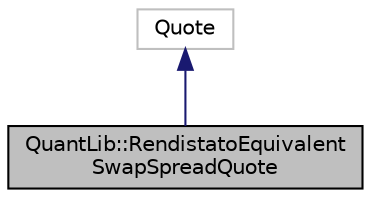 digraph "QuantLib::RendistatoEquivalentSwapSpreadQuote"
{
  edge [fontname="Helvetica",fontsize="10",labelfontname="Helvetica",labelfontsize="10"];
  node [fontname="Helvetica",fontsize="10",shape=record];
  Node1 [label="QuantLib::RendistatoEquivalent\lSwapSpreadQuote",height=0.2,width=0.4,color="black", fillcolor="grey75", style="filled", fontcolor="black"];
  Node2 -> Node1 [dir="back",color="midnightblue",fontsize="10",style="solid"];
  Node2 [label="Quote",height=0.2,width=0.4,color="grey75", fillcolor="white", style="filled"];
}
